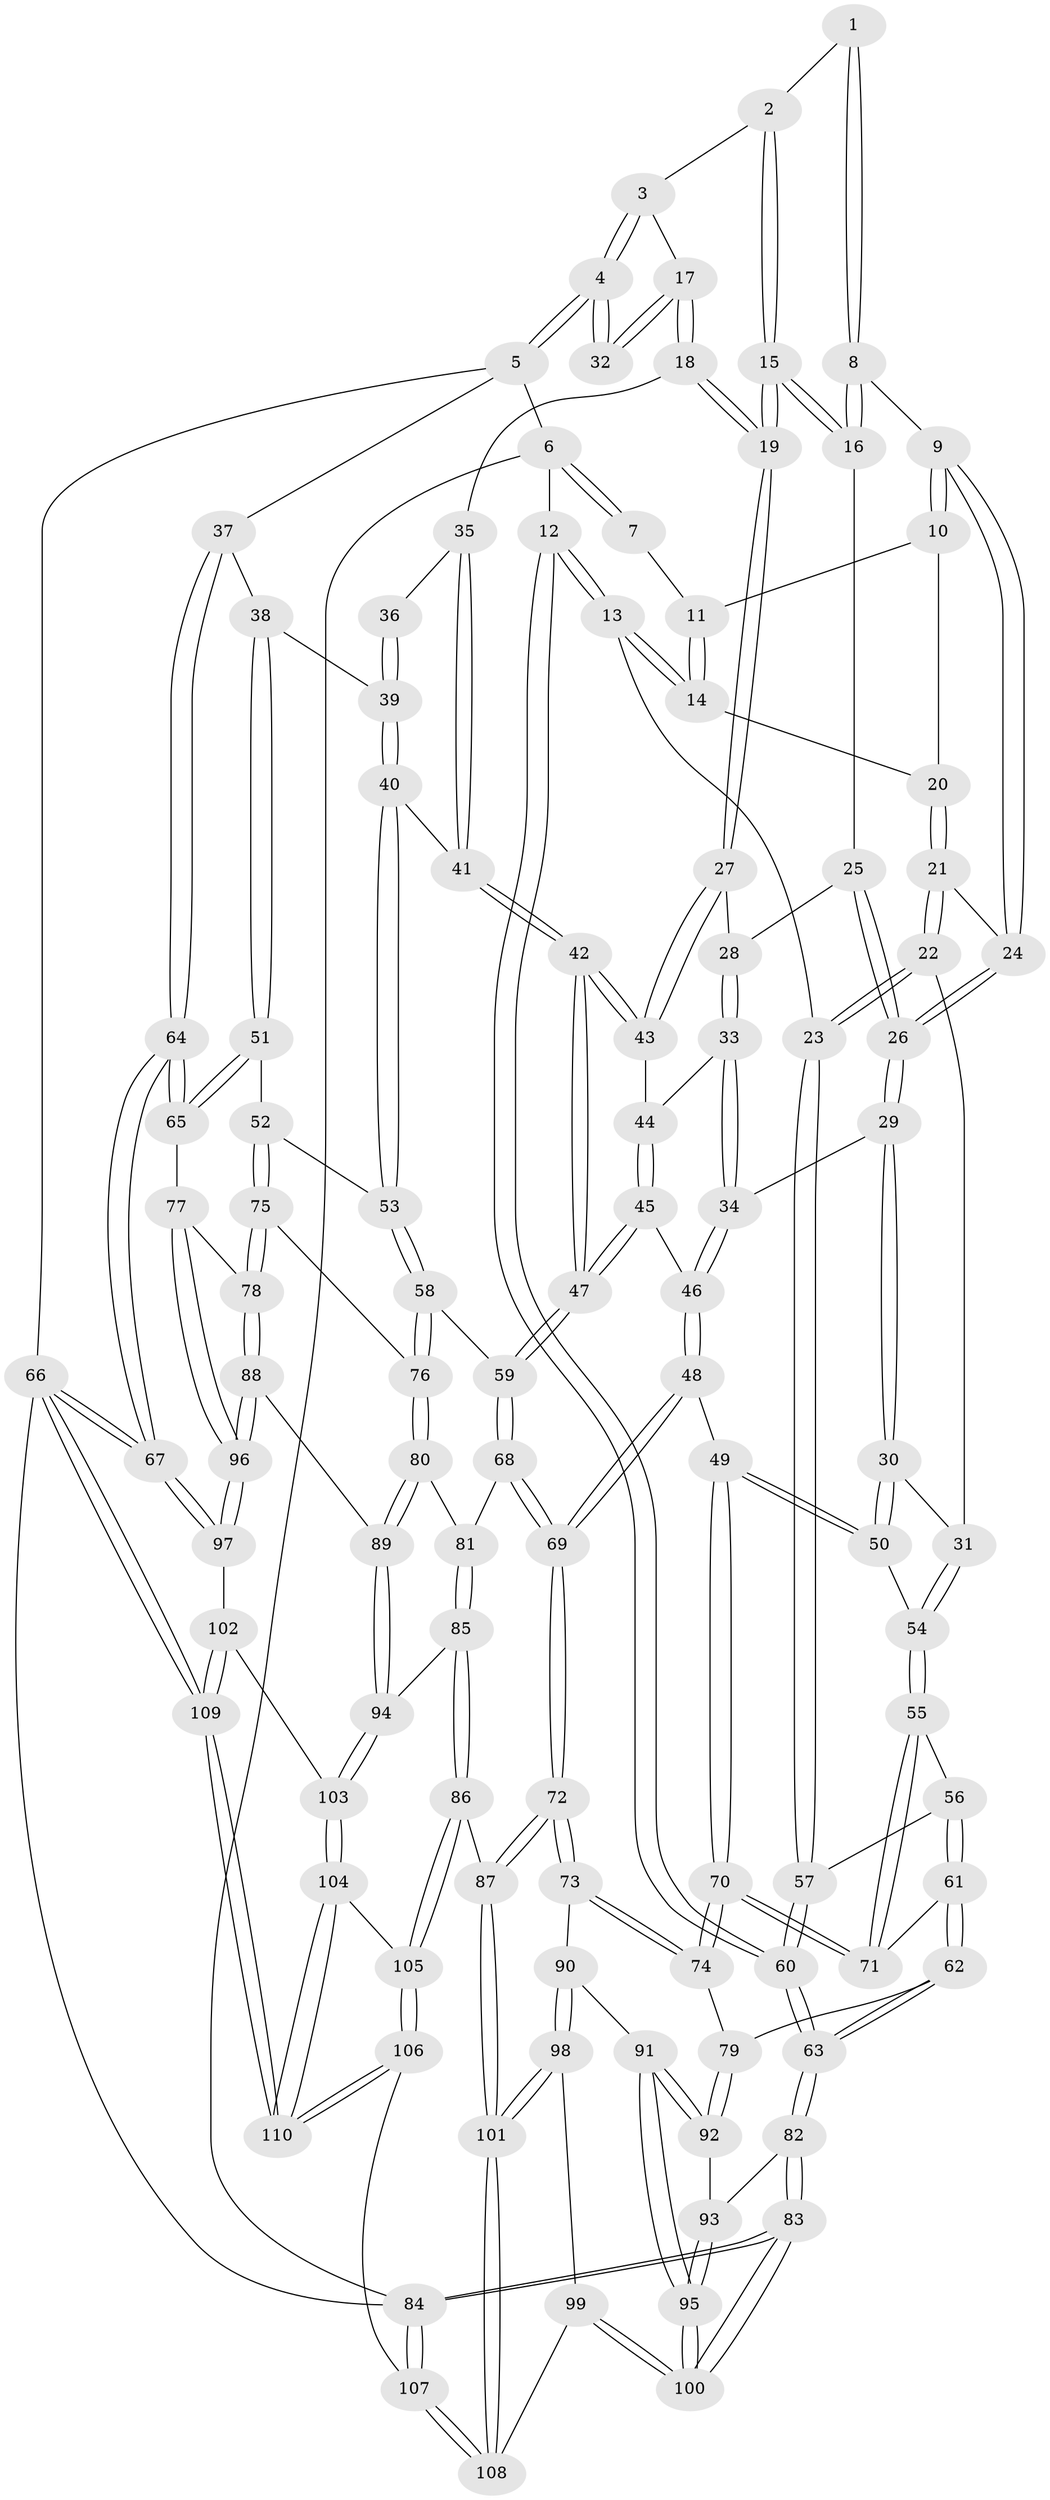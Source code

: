 // Generated by graph-tools (version 1.1) at 2025/16/03/09/25 04:16:50]
// undirected, 110 vertices, 272 edges
graph export_dot {
graph [start="1"]
  node [color=gray90,style=filled];
  1 [pos="+0.3807347330089056+0"];
  2 [pos="+0.5035682289068736+0"];
  3 [pos="+0.8242388063159073+0"];
  4 [pos="+1+0"];
  5 [pos="+1+0"];
  6 [pos="+0+0"];
  7 [pos="+0.20765892506729092+0"];
  8 [pos="+0.3112692884836501+0.08658769047138311"];
  9 [pos="+0.31013086989828725+0.08702831534179366"];
  10 [pos="+0.2534705430028103+0.055841404523509636"];
  11 [pos="+0.19595705504897623+0"];
  12 [pos="+0+0"];
  13 [pos="+0.08766168773402776+0.08538457846848861"];
  14 [pos="+0.15108474594932786+0.08407542775054382"];
  15 [pos="+0.5109304674696141+0.08709863587408309"];
  16 [pos="+0.36691985018137613+0.11526692363965933"];
  17 [pos="+0.6255398567161422+0.13073798936635006"];
  18 [pos="+0.5808109982788091+0.18259221428108202"];
  19 [pos="+0.5641067739746212+0.18190723268400844"];
  20 [pos="+0.16079309419995438+0.09287103910506422"];
  21 [pos="+0.18842195177666543+0.13410151791680483"];
  22 [pos="+0.1232658625282262+0.2974131355889929"];
  23 [pos="+0.08354248353723479+0.3067922847126125"];
  24 [pos="+0.26045919132910683+0.14087508906461946"];
  25 [pos="+0.3657375108275467+0.13075647011446465"];
  26 [pos="+0.2841345070033004+0.23162338546876837"];
  27 [pos="+0.5422695178823198+0.21300976895182924"];
  28 [pos="+0.3814203994250383+0.22969873309565164"];
  29 [pos="+0.2877625017963565+0.27863461483878726"];
  30 [pos="+0.23842362580180815+0.3018194739934964"];
  31 [pos="+0.2136712022252713+0.30952148451627515"];
  32 [pos="+1+0"];
  33 [pos="+0.31884559654501715+0.27792553320300356"];
  34 [pos="+0.3056512578251716+0.2812118769776363"];
  35 [pos="+0.6169406399414071+0.19632538454596882"];
  36 [pos="+0.8767818984840374+0.13424459041231843"];
  37 [pos="+1+0.16712208569327247"];
  38 [pos="+0.8795091415363921+0.33780490716787115"];
  39 [pos="+0.8377751376940658+0.2925164544276511"];
  40 [pos="+0.7383677669429941+0.3395745579875339"];
  41 [pos="+0.7240075912021399+0.330396598270618"];
  42 [pos="+0.5499113001985546+0.3848310417891014"];
  43 [pos="+0.5309160319015745+0.26374223354179"];
  44 [pos="+0.4219469843892778+0.3268086759180493"];
  45 [pos="+0.419148195211019+0.4117196979034191"];
  46 [pos="+0.376626625635126+0.4303112221276815"];
  47 [pos="+0.5414953983502205+0.4318362984821471"];
  48 [pos="+0.3603393047126936+0.452514250272762"];
  49 [pos="+0.34499748467146557+0.4531969312779353"];
  50 [pos="+0.33542673096032616+0.4500346449457984"];
  51 [pos="+0.9390370381651739+0.4433150697952333"];
  52 [pos="+0.8288265448865675+0.45190797175000846"];
  53 [pos="+0.7302769217793464+0.4387860656393125"];
  54 [pos="+0.2440880842894566+0.44139903767293026"];
  55 [pos="+0.20520642027672523+0.49644042579276765"];
  56 [pos="+0.12385878755935878+0.43420951937943036"];
  57 [pos="+0.07642381988086103+0.31050097769147506"];
  58 [pos="+0.6938571055180561+0.49267585645488177"];
  59 [pos="+0.5691406367401525+0.494550841098448"];
  60 [pos="+0+0.33058118642121237"];
  61 [pos="+0.08444480439593946+0.5202781467382542"];
  62 [pos="+0.011631694818016866+0.5975536028980292"];
  63 [pos="+0+0.5615049436743863"];
  64 [pos="+1+0.559863948410498"];
  65 [pos="+1+0.5607600749709359"];
  66 [pos="+1+1"];
  67 [pos="+1+1"];
  68 [pos="+0.5406824882286878+0.5443409963602343"];
  69 [pos="+0.41500603868618946+0.6013867114048271"];
  70 [pos="+0.22895633549728045+0.5817729534648267"];
  71 [pos="+0.20639706854533355+0.5104917372178136"];
  72 [pos="+0.3495380503908581+0.6966378972328968"];
  73 [pos="+0.3174438262826632+0.6936976174160848"];
  74 [pos="+0.2295694364859266+0.5935351781033597"];
  75 [pos="+0.8004182806950856+0.6000815745890218"];
  76 [pos="+0.7646544742545096+0.6053181039289668"];
  77 [pos="+1+0.5622507635710912"];
  78 [pos="+0.9962195168955195+0.5917473704842682"];
  79 [pos="+0.03998920884766348+0.6125142924179653"];
  80 [pos="+0.7479479699949105+0.6382409910952065"];
  81 [pos="+0.5814106323161377+0.6231816648329173"];
  82 [pos="+0+0.6106207958623713"];
  83 [pos="+0+1"];
  84 [pos="+0+1"];
  85 [pos="+0.5866607902341141+0.7444679935126626"];
  86 [pos="+0.419829302256148+0.779118254845364"];
  87 [pos="+0.4176603027533303+0.7781974695427429"];
  88 [pos="+0.8294339868434439+0.7742618237261802"];
  89 [pos="+0.7251967325969875+0.7608660195776132"];
  90 [pos="+0.2863448340710779+0.7163994911534433"];
  91 [pos="+0.11433705712919578+0.7408550106986825"];
  92 [pos="+0.059998287682607176+0.6504608945417201"];
  93 [pos="+0.0306511591462764+0.7429148460877762"];
  94 [pos="+0.6909688013379474+0.7916253134148338"];
  95 [pos="+0.07188358489868377+0.8336719789993657"];
  96 [pos="+0.9020296640195017+0.8431758551737429"];
  97 [pos="+0.9129949835311479+0.8817080893153464"];
  98 [pos="+0.2338130670288433+0.8157711572829487"];
  99 [pos="+0.1684031620511643+0.8938913382472017"];
  100 [pos="+0.03901326733103002+0.9234513231653928"];
  101 [pos="+0.3250221662412706+0.9357123939243247"];
  102 [pos="+0.814368843823832+0.9426724200069163"];
  103 [pos="+0.6884169698358193+0.8609535246765406"];
  104 [pos="+0.5949641917319294+0.9780652083264753"];
  105 [pos="+0.4320317084963195+0.7997693780038411"];
  106 [pos="+0.44477466680758787+1"];
  107 [pos="+0.3655474555599373+1"];
  108 [pos="+0.31186619463685783+0.9710826931834017"];
  109 [pos="+0.8210907349151038+1"];
  110 [pos="+0.5546254067233747+1"];
  1 -- 2;
  1 -- 8;
  1 -- 8;
  2 -- 3;
  2 -- 15;
  2 -- 15;
  3 -- 4;
  3 -- 4;
  3 -- 17;
  4 -- 5;
  4 -- 5;
  4 -- 32;
  4 -- 32;
  5 -- 6;
  5 -- 37;
  5 -- 66;
  6 -- 7;
  6 -- 7;
  6 -- 12;
  6 -- 84;
  7 -- 11;
  8 -- 9;
  8 -- 16;
  8 -- 16;
  9 -- 10;
  9 -- 10;
  9 -- 24;
  9 -- 24;
  10 -- 11;
  10 -- 20;
  11 -- 14;
  11 -- 14;
  12 -- 13;
  12 -- 13;
  12 -- 60;
  12 -- 60;
  13 -- 14;
  13 -- 14;
  13 -- 23;
  14 -- 20;
  15 -- 16;
  15 -- 16;
  15 -- 19;
  15 -- 19;
  16 -- 25;
  17 -- 18;
  17 -- 18;
  17 -- 32;
  17 -- 32;
  18 -- 19;
  18 -- 19;
  18 -- 35;
  19 -- 27;
  19 -- 27;
  20 -- 21;
  20 -- 21;
  21 -- 22;
  21 -- 22;
  21 -- 24;
  22 -- 23;
  22 -- 23;
  22 -- 31;
  23 -- 57;
  23 -- 57;
  24 -- 26;
  24 -- 26;
  25 -- 26;
  25 -- 26;
  25 -- 28;
  26 -- 29;
  26 -- 29;
  27 -- 28;
  27 -- 43;
  27 -- 43;
  28 -- 33;
  28 -- 33;
  29 -- 30;
  29 -- 30;
  29 -- 34;
  30 -- 31;
  30 -- 50;
  30 -- 50;
  31 -- 54;
  31 -- 54;
  33 -- 34;
  33 -- 34;
  33 -- 44;
  34 -- 46;
  34 -- 46;
  35 -- 36;
  35 -- 41;
  35 -- 41;
  36 -- 39;
  36 -- 39;
  37 -- 38;
  37 -- 64;
  37 -- 64;
  38 -- 39;
  38 -- 51;
  38 -- 51;
  39 -- 40;
  39 -- 40;
  40 -- 41;
  40 -- 53;
  40 -- 53;
  41 -- 42;
  41 -- 42;
  42 -- 43;
  42 -- 43;
  42 -- 47;
  42 -- 47;
  43 -- 44;
  44 -- 45;
  44 -- 45;
  45 -- 46;
  45 -- 47;
  45 -- 47;
  46 -- 48;
  46 -- 48;
  47 -- 59;
  47 -- 59;
  48 -- 49;
  48 -- 69;
  48 -- 69;
  49 -- 50;
  49 -- 50;
  49 -- 70;
  49 -- 70;
  50 -- 54;
  51 -- 52;
  51 -- 65;
  51 -- 65;
  52 -- 53;
  52 -- 75;
  52 -- 75;
  53 -- 58;
  53 -- 58;
  54 -- 55;
  54 -- 55;
  55 -- 56;
  55 -- 71;
  55 -- 71;
  56 -- 57;
  56 -- 61;
  56 -- 61;
  57 -- 60;
  57 -- 60;
  58 -- 59;
  58 -- 76;
  58 -- 76;
  59 -- 68;
  59 -- 68;
  60 -- 63;
  60 -- 63;
  61 -- 62;
  61 -- 62;
  61 -- 71;
  62 -- 63;
  62 -- 63;
  62 -- 79;
  63 -- 82;
  63 -- 82;
  64 -- 65;
  64 -- 65;
  64 -- 67;
  64 -- 67;
  65 -- 77;
  66 -- 67;
  66 -- 67;
  66 -- 109;
  66 -- 109;
  66 -- 84;
  67 -- 97;
  67 -- 97;
  68 -- 69;
  68 -- 69;
  68 -- 81;
  69 -- 72;
  69 -- 72;
  70 -- 71;
  70 -- 71;
  70 -- 74;
  70 -- 74;
  72 -- 73;
  72 -- 73;
  72 -- 87;
  72 -- 87;
  73 -- 74;
  73 -- 74;
  73 -- 90;
  74 -- 79;
  75 -- 76;
  75 -- 78;
  75 -- 78;
  76 -- 80;
  76 -- 80;
  77 -- 78;
  77 -- 96;
  77 -- 96;
  78 -- 88;
  78 -- 88;
  79 -- 92;
  79 -- 92;
  80 -- 81;
  80 -- 89;
  80 -- 89;
  81 -- 85;
  81 -- 85;
  82 -- 83;
  82 -- 83;
  82 -- 93;
  83 -- 84;
  83 -- 84;
  83 -- 100;
  83 -- 100;
  84 -- 107;
  84 -- 107;
  85 -- 86;
  85 -- 86;
  85 -- 94;
  86 -- 87;
  86 -- 105;
  86 -- 105;
  87 -- 101;
  87 -- 101;
  88 -- 89;
  88 -- 96;
  88 -- 96;
  89 -- 94;
  89 -- 94;
  90 -- 91;
  90 -- 98;
  90 -- 98;
  91 -- 92;
  91 -- 92;
  91 -- 95;
  91 -- 95;
  92 -- 93;
  93 -- 95;
  93 -- 95;
  94 -- 103;
  94 -- 103;
  95 -- 100;
  95 -- 100;
  96 -- 97;
  96 -- 97;
  97 -- 102;
  98 -- 99;
  98 -- 101;
  98 -- 101;
  99 -- 100;
  99 -- 100;
  99 -- 108;
  101 -- 108;
  101 -- 108;
  102 -- 103;
  102 -- 109;
  102 -- 109;
  103 -- 104;
  103 -- 104;
  104 -- 105;
  104 -- 110;
  104 -- 110;
  105 -- 106;
  105 -- 106;
  106 -- 107;
  106 -- 110;
  106 -- 110;
  107 -- 108;
  107 -- 108;
  109 -- 110;
  109 -- 110;
}
